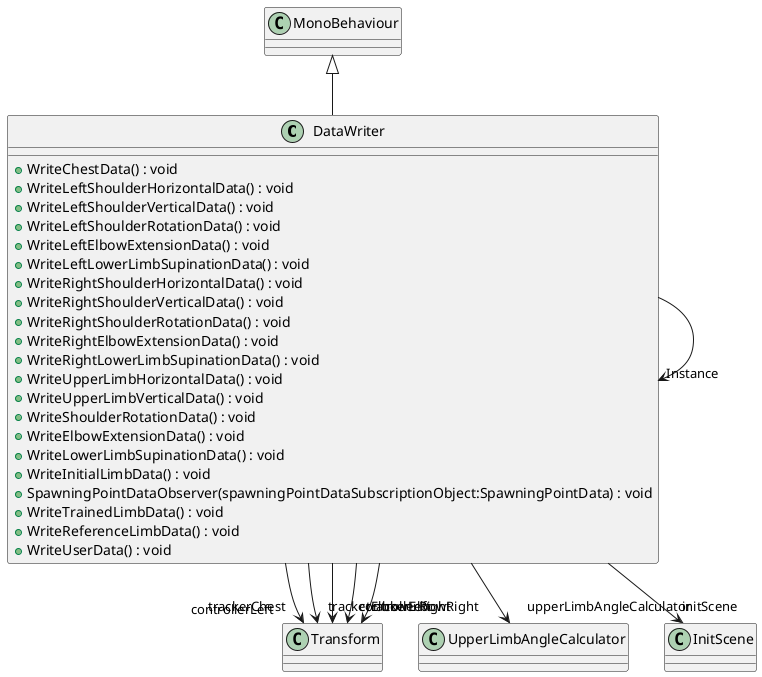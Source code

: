 @startuml
class DataWriter {
    + WriteChestData() : void
    + WriteLeftShoulderHorizontalData() : void
    + WriteLeftShoulderVerticalData() : void
    + WriteLeftShoulderRotationData() : void
    + WriteLeftElbowExtensionData() : void
    + WriteLeftLowerLimbSupinationData() : void
    + WriteRightShoulderHorizontalData() : void
    + WriteRightShoulderVerticalData() : void
    + WriteRightShoulderRotationData() : void
    + WriteRightElbowExtensionData() : void
    + WriteRightLowerLimbSupinationData() : void
    + WriteUpperLimbHorizontalData() : void
    + WriteUpperLimbVerticalData() : void
    + WriteShoulderRotationData() : void
    + WriteElbowExtensionData() : void
    + WriteLowerLimbSupinationData() : void
    + WriteInitialLimbData() : void
    + SpawningPointDataObserver(spawningPointDataSubscriptionObject:SpawningPointData) : void
    + WriteTrainedLimbData() : void
    + WriteReferenceLimbData() : void
    + WriteUserData() : void
}
MonoBehaviour <|-- DataWriter
DataWriter --> "Instance" DataWriter
DataWriter --> "trackerChest" Transform
DataWriter --> "trackerElbowLeft" Transform
DataWriter --> "controllerLeft" Transform
DataWriter --> "trackerElbowRight" Transform
DataWriter --> "controllerRight" Transform
DataWriter --> "upperLimbAngleCalculator" UpperLimbAngleCalculator
DataWriter --> "initScene" InitScene
@enduml
